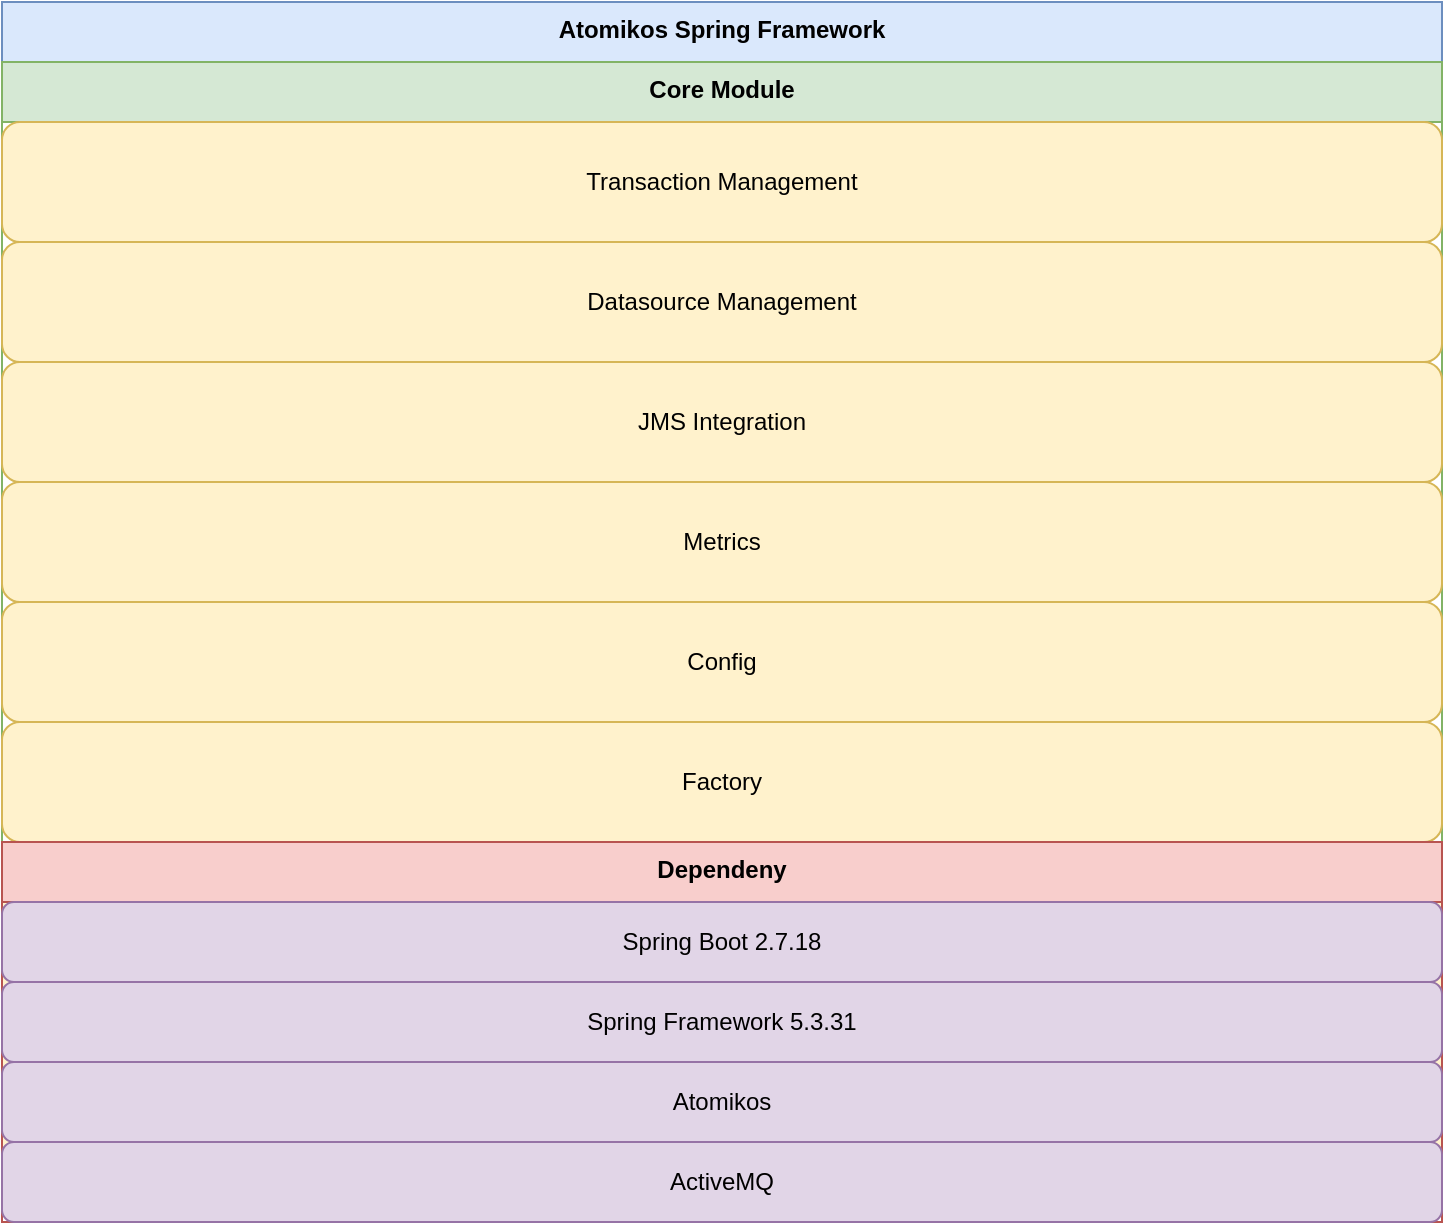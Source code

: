 <mxfile version="26.2.14">
  <diagram name="Atomikos Spring Architecture" id="-GEyjpEQG79bUJHVE0J3">
    <mxGraphModel dx="1418" dy="804" grid="1" gridSize="10" guides="1" tooltips="1" connect="1" arrows="1" fold="1" page="1" pageScale="1" pageWidth="850" pageHeight="1100" math="0" shadow="0">
      <root>
        <mxCell id="0" />
        <mxCell id="1" parent="0" />
        <mxCell id="EmIKRjpAbAzk9MXDX8uY-1" value="Atomikos Spring Framework" style="swimlane;fontStyle=1;align=center;verticalAlign=top;childLayout=stackLayout;horizontal=1;startSize=30;horizontalStack=0;resizeParent=1;resizeParentMax=0;resizeLast=0;collapsible=1;marginBottom=0;fillColor=#dae8fc;strokeColor=#6c8ebf;" parent="1" vertex="1">
          <mxGeometry x="40" y="40" width="720" height="600" as="geometry" />
        </mxCell>
        <mxCell id="EmIKRjpAbAzk9MXDX8uY-2" value="Core Module" style="swimlane;fontStyle=1;align=center;verticalAlign=top;childLayout=stackLayout;horizontal=1;startSize=30;horizontalStack=0;resizeParent=1;resizeParentMax=0;resizeLast=0;collapsible=1;marginBottom=0;fillColor=#d5e8d4;strokeColor=#82b366;" parent="EmIKRjpAbAzk9MXDX8uY-1" vertex="1">
          <mxGeometry y="30" width="720" height="570" as="geometry" />
        </mxCell>
        <mxCell id="EmIKRjpAbAzk9MXDX8uY-3" value="Transaction Management" style="rounded=1;whiteSpace=wrap;html=1;fillColor=#fff2cc;strokeColor=#d6b656;" parent="EmIKRjpAbAzk9MXDX8uY-2" vertex="1">
          <mxGeometry y="30" width="720" height="60" as="geometry" />
        </mxCell>
        <mxCell id="EmIKRjpAbAzk9MXDX8uY-4" value="Datasource Management" style="rounded=1;whiteSpace=wrap;html=1;fillColor=#fff2cc;strokeColor=#d6b656;" parent="EmIKRjpAbAzk9MXDX8uY-2" vertex="1">
          <mxGeometry y="90" width="720" height="60" as="geometry" />
        </mxCell>
        <mxCell id="EmIKRjpAbAzk9MXDX8uY-5" value="JMS Integration" style="rounded=1;whiteSpace=wrap;html=1;fillColor=#fff2cc;strokeColor=#d6b656;" parent="EmIKRjpAbAzk9MXDX8uY-2" vertex="1">
          <mxGeometry y="150" width="720" height="60" as="geometry" />
        </mxCell>
        <mxCell id="EmIKRjpAbAzk9MXDX8uY-6" value="Metrics" style="rounded=1;whiteSpace=wrap;html=1;fillColor=#fff2cc;strokeColor=#d6b656;" parent="EmIKRjpAbAzk9MXDX8uY-2" vertex="1">
          <mxGeometry y="210" width="720" height="60" as="geometry" />
        </mxCell>
        <mxCell id="EmIKRjpAbAzk9MXDX8uY-7" value="Config" style="rounded=1;whiteSpace=wrap;html=1;fillColor=#fff2cc;strokeColor=#d6b656;" parent="EmIKRjpAbAzk9MXDX8uY-2" vertex="1">
          <mxGeometry y="270" width="720" height="60" as="geometry" />
        </mxCell>
        <mxCell id="EmIKRjpAbAzk9MXDX8uY-8" value="Factory" style="rounded=1;whiteSpace=wrap;html=1;fillColor=#fff2cc;strokeColor=#d6b656;" parent="EmIKRjpAbAzk9MXDX8uY-2" vertex="1">
          <mxGeometry y="330" width="720" height="60" as="geometry" />
        </mxCell>
        <mxCell id="EmIKRjpAbAzk9MXDX8uY-9" value="连接管理 (Connection)" style="rounded=1;whiteSpace=wrap;html=1;fillColor=#fff2cc;strokeColor=#d6b656;" parent="EmIKRjpAbAzk9MXDX8uY-2" vertex="1">
          <mxGeometry y="390" width="720" height="60" as="geometry" />
        </mxCell>
        <mxCell id="EmIKRjpAbAzk9MXDX8uY-10" value="同步机制 (Synchronization)" style="rounded=1;whiteSpace=wrap;html=1;fillColor=#fff2cc;strokeColor=#d6b656;" parent="EmIKRjpAbAzk9MXDX8uY-2" vertex="1">
          <mxGeometry y="450" width="720" height="60" as="geometry" />
        </mxCell>
        <mxCell id="EmIKRjpAbAzk9MXDX8uY-11" value="JNDI资源管理 (JNDI)" style="rounded=1;whiteSpace=wrap;html=1;fillColor=#fff2cc;strokeColor=#d6b656;" parent="EmIKRjpAbAzk9MXDX8uY-2" vertex="1">
          <mxGeometry y="510" width="720" height="60" as="geometry" />
        </mxCell>
        <mxCell id="EmIKRjpAbAzk9MXDX8uY-12" value="Dependeny" style="swimlane;fontStyle=1;align=center;verticalAlign=top;childLayout=stackLayout;horizontal=1;startSize=30;horizontalStack=0;resizeParent=1;resizeParentMax=0;resizeLast=0;collapsible=1;marginBottom=0;fillColor=#f8cecc;strokeColor=#b85450;" parent="1" vertex="1">
          <mxGeometry x="40" y="460" width="720" height="190" as="geometry" />
        </mxCell>
        <mxCell id="EmIKRjpAbAzk9MXDX8uY-13" value="Spring Boot 2.7.18" style="rounded=1;whiteSpace=wrap;html=1;fillColor=#e1d5e7;strokeColor=#9673a6;" parent="EmIKRjpAbAzk9MXDX8uY-12" vertex="1">
          <mxGeometry y="30" width="720" height="40" as="geometry" />
        </mxCell>
        <mxCell id="EmIKRjpAbAzk9MXDX8uY-14" value="Spring Framework 5.3.31" style="rounded=1;whiteSpace=wrap;html=1;fillColor=#e1d5e7;strokeColor=#9673a6;" parent="EmIKRjpAbAzk9MXDX8uY-12" vertex="1">
          <mxGeometry y="70" width="720" height="40" as="geometry" />
        </mxCell>
        <mxCell id="EmIKRjpAbAzk9MXDX8uY-15" value="Atomikos" style="rounded=1;whiteSpace=wrap;html=1;fillColor=#e1d5e7;strokeColor=#9673a6;" parent="EmIKRjpAbAzk9MXDX8uY-12" vertex="1">
          <mxGeometry y="110" width="720" height="40" as="geometry" />
        </mxCell>
        <mxCell id="EmIKRjpAbAzk9MXDX8uY-16" value="ActiveMQ" style="rounded=1;whiteSpace=wrap;html=1;fillColor=#e1d5e7;strokeColor=#9673a6;" parent="EmIKRjpAbAzk9MXDX8uY-12" vertex="1">
          <mxGeometry y="150" width="720" height="40" as="geometry" />
        </mxCell>
      </root>
    </mxGraphModel>
  </diagram>
</mxfile>
